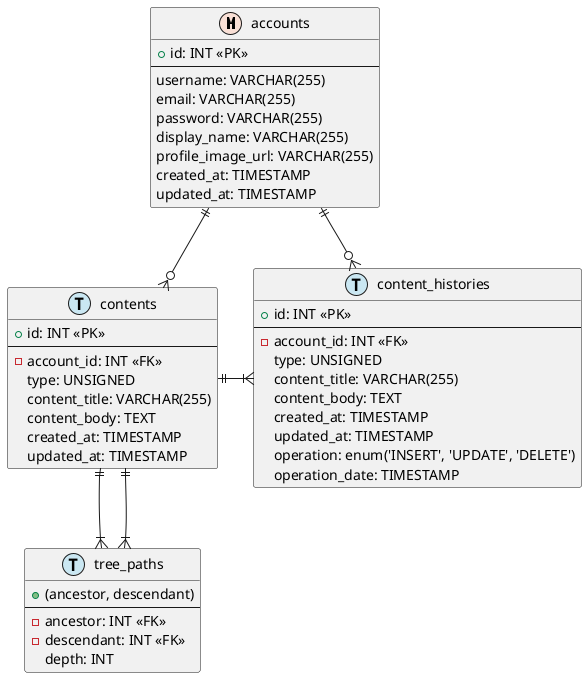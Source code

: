 @startuml

!define MASTER F9DFD5
!define TRANSACTION CAE7F2

entity accounts as "accounts" <<M,MASTER>> {
    + id: INT <<PK>>
    --
    username: VARCHAR(255)
    email: VARCHAR(255)
    password: VARCHAR(255)
    display_name: VARCHAR(255)
    profile_image_url: VARCHAR(255)
    created_at: TIMESTAMP
    updated_at: TIMESTAMP
}

entity contents as "contents" <<T,TRANSACTION>> {
    + id: INT <<PK>>
    --
    - account_id: INT <<FK>>
    type: UNSIGNED
    content_title: VARCHAR(255)
    content_body: TEXT
    created_at: TIMESTAMP
    updated_at: TIMESTAMP
}

entity content_histories as "content_histories" <<T,TRANSACTION>> {
    + id: INT <<PK>>
    --
    - account_id: INT <<FK>>
    type: UNSIGNED
    content_title: VARCHAR(255)
    content_body: TEXT
    created_at: TIMESTAMP
    updated_at: TIMESTAMP
    operation: enum('INSERT', 'UPDATE', 'DELETE')
    operation_date: TIMESTAMP
}

entity tree_paths as "tree_paths" <<T,TRANSACTION>> {
    + (ancestor, descendant)
    --
    - ancestor: INT <<FK>>
    - descendant: INT <<FK>>
    depth: INT
}

accounts ||--o{ contents
accounts ||--o{ content_histories
contents ||-right-|{ content_histories
contents ||--|{ tree_paths
contents ||--|{ tree_paths

@enduml

